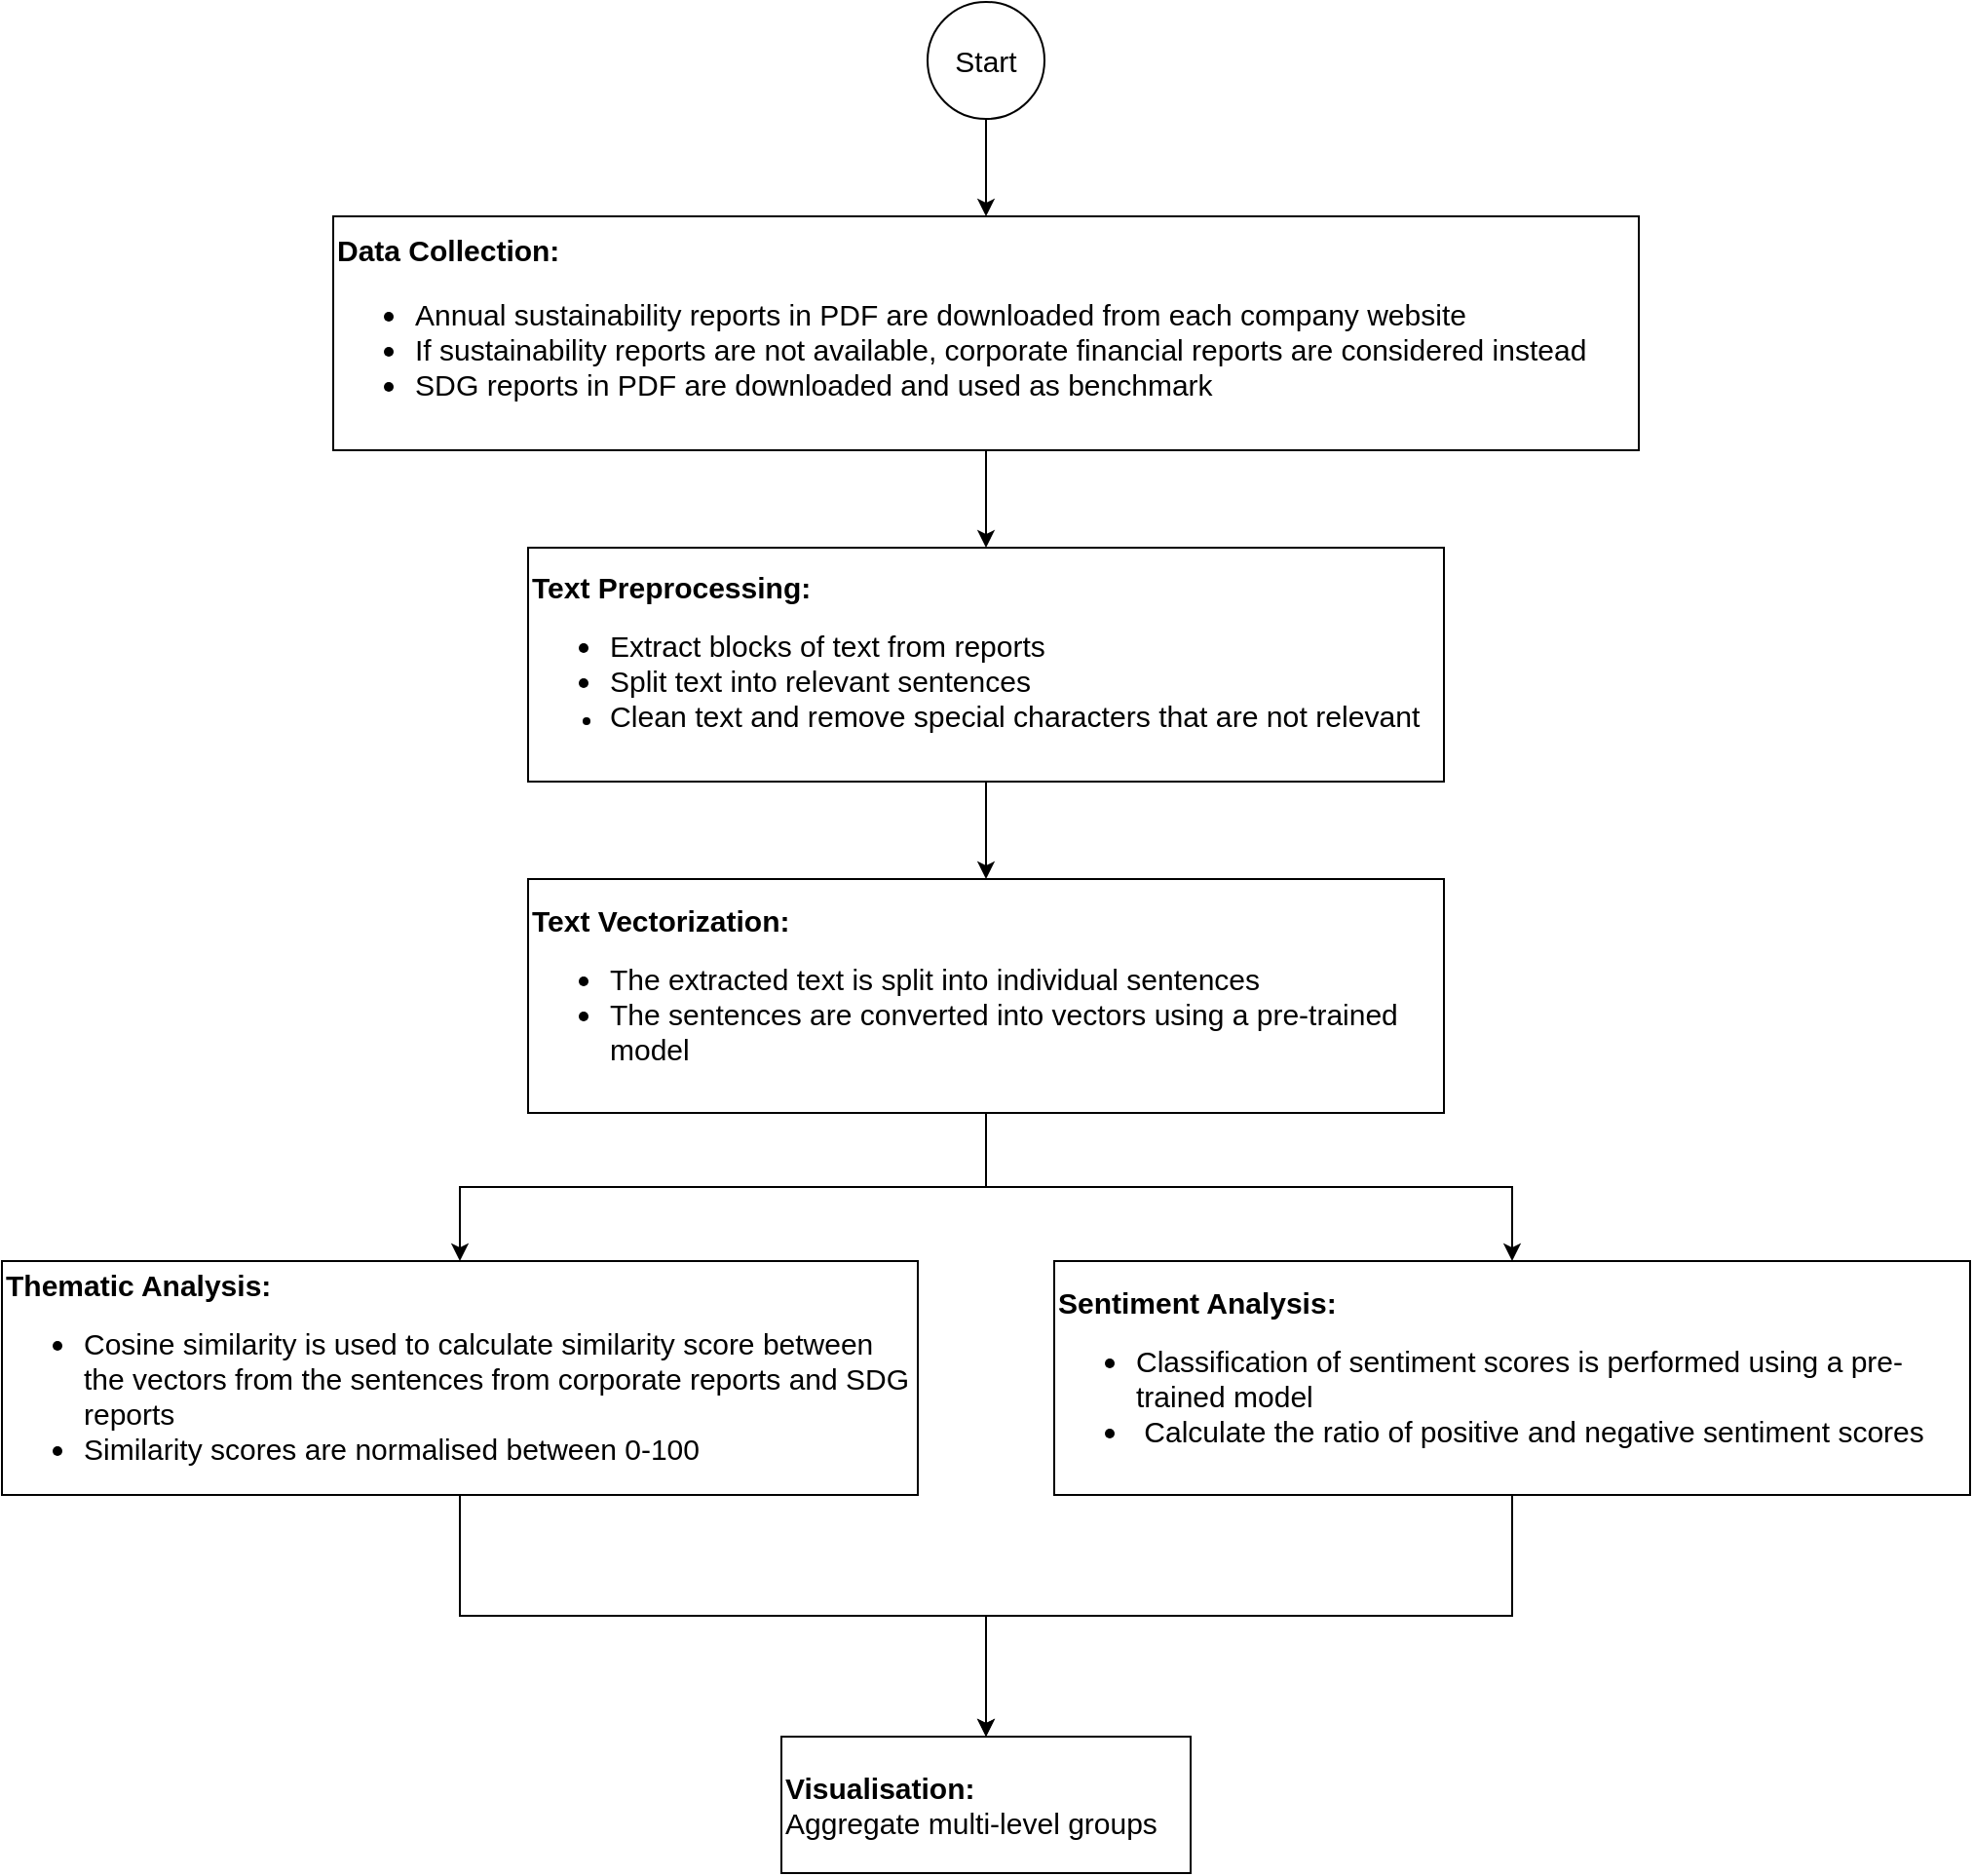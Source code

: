 <mxfile version="24.7.5">
  <diagram name="Page-1" id="VLJDBwGc8tw-kBL-8N2p">
    <mxGraphModel dx="2856" dy="3614" grid="1" gridSize="10" guides="1" tooltips="1" connect="1" arrows="1" fold="1" page="1" pageScale="1" pageWidth="827" pageHeight="1169" math="0" shadow="0">
      <root>
        <mxCell id="0" />
        <mxCell id="1" parent="0" />
        <mxCell id="x328PwAZrwwHZPL1ipOy-71" value="&lt;font style=&quot;font-size: 15px;&quot;&gt;Start&lt;/font&gt;" style="strokeWidth=1;html=1;shape=mxgraph.flowchart.start_2;whiteSpace=wrap;fontSize=15;" parent="1" vertex="1">
          <mxGeometry x="-25" y="-2260" width="60" height="60" as="geometry" />
        </mxCell>
        <mxCell id="Cy4L_7yIVipCF6p3bhCm-7" style="edgeStyle=orthogonalEdgeStyle;rounded=0;orthogonalLoop=1;jettySize=auto;html=1;entryX=0.5;entryY=0;entryDx=0;entryDy=0;" edge="1" parent="1" source="Cy4L_7yIVipCF6p3bhCm-1" target="Cy4L_7yIVipCF6p3bhCm-6">
          <mxGeometry relative="1" as="geometry" />
        </mxCell>
        <mxCell id="Cy4L_7yIVipCF6p3bhCm-1" value="&lt;font style=&quot;font-size: 15px;&quot;&gt;&lt;b&gt;Data Collection:&lt;/b&gt;&lt;/font&gt;&lt;div style=&quot;font-size: 15px;&quot;&gt;&lt;ul&gt;&lt;li&gt;Annual sustainability reports in PDF are downloaded from each company website&lt;/li&gt;&lt;li&gt;If sustainability reports are not available, corporate financial reports are considered instead&lt;/li&gt;&lt;li&gt;&lt;span style=&quot;font-family: sans-serif; font-size: 15.091px; white-space: pre;&quot;&gt;SDG reports in PDF &lt;/span&gt;are downloaded and used as benchmark&lt;/li&gt;&lt;/ul&gt;&lt;/div&gt;" style="rounded=0;whiteSpace=wrap;html=1;align=left;" vertex="1" parent="1">
          <mxGeometry x="-330" y="-2150" width="670" height="120" as="geometry" />
        </mxCell>
        <mxCell id="Cy4L_7yIVipCF6p3bhCm-9" style="edgeStyle=orthogonalEdgeStyle;rounded=0;orthogonalLoop=1;jettySize=auto;html=1;" edge="1" parent="1" source="Cy4L_7yIVipCF6p3bhCm-6" target="Cy4L_7yIVipCF6p3bhCm-8">
          <mxGeometry relative="1" as="geometry" />
        </mxCell>
        <mxCell id="Cy4L_7yIVipCF6p3bhCm-6" value="&lt;font style=&quot;font-size: 15px;&quot;&gt;&lt;b&gt;Text Preprocessing:&lt;/b&gt;&lt;/font&gt;&lt;div style=&quot;&quot;&gt;&lt;ul style=&quot;&quot;&gt;&lt;li style=&quot;font-size: 15px;&quot;&gt;Extract blocks of text from reports&lt;/li&gt;&lt;li style=&quot;font-size: 15px;&quot;&gt;Split text into relevant sentences&lt;/li&gt;&lt;li style=&quot;&quot;&gt;&lt;font face=&quot;sans-serif&quot;&gt;&lt;span style=&quot;font-size: 15.091px; white-space: pre;&quot;&gt;Clean text and remove special characters that are not relevant &lt;/span&gt;&lt;/font&gt;&lt;/li&gt;&lt;/ul&gt;&lt;/div&gt;" style="rounded=0;whiteSpace=wrap;html=1;align=left;" vertex="1" parent="1">
          <mxGeometry x="-230" y="-1980" width="470" height="120" as="geometry" />
        </mxCell>
        <mxCell id="Cy4L_7yIVipCF6p3bhCm-13" style="edgeStyle=orthogonalEdgeStyle;rounded=0;orthogonalLoop=1;jettySize=auto;html=1;entryX=0.5;entryY=0;entryDx=0;entryDy=0;" edge="1" parent="1" source="Cy4L_7yIVipCF6p3bhCm-8" target="Cy4L_7yIVipCF6p3bhCm-10">
          <mxGeometry relative="1" as="geometry" />
        </mxCell>
        <mxCell id="Cy4L_7yIVipCF6p3bhCm-14" style="edgeStyle=orthogonalEdgeStyle;rounded=0;orthogonalLoop=1;jettySize=auto;html=1;exitX=0.75;exitY=1;exitDx=0;exitDy=0;entryX=0.5;entryY=0;entryDx=0;entryDy=0;" edge="1" parent="1" source="Cy4L_7yIVipCF6p3bhCm-8" target="Cy4L_7yIVipCF6p3bhCm-11">
          <mxGeometry relative="1" as="geometry">
            <Array as="points">
              <mxPoint x="5" y="-1690" />
              <mxPoint x="5" y="-1652" />
              <mxPoint x="275" y="-1652" />
            </Array>
          </mxGeometry>
        </mxCell>
        <mxCell id="Cy4L_7yIVipCF6p3bhCm-8" value="&lt;font style=&quot;font-size: 15px;&quot;&gt;&lt;b&gt;Text Vectorization:&lt;/b&gt;&lt;/font&gt;&lt;div style=&quot;&quot;&gt;&lt;ul style=&quot;&quot;&gt;&lt;li style=&quot;font-size: 15px;&quot;&gt;The extracted text is split into individual sentences&lt;br&gt;&lt;/li&gt;&lt;li style=&quot;font-size: 15px;&quot;&gt;The sentences are converted into vectors using a pre-trained model&lt;/li&gt;&lt;/ul&gt;&lt;/div&gt;" style="rounded=0;whiteSpace=wrap;html=1;align=left;" vertex="1" parent="1">
          <mxGeometry x="-230" y="-1810" width="470" height="120" as="geometry" />
        </mxCell>
        <mxCell id="Cy4L_7yIVipCF6p3bhCm-15" style="edgeStyle=orthogonalEdgeStyle;rounded=0;orthogonalLoop=1;jettySize=auto;html=1;entryX=0.5;entryY=0;entryDx=0;entryDy=0;" edge="1" parent="1" source="Cy4L_7yIVipCF6p3bhCm-10" target="Cy4L_7yIVipCF6p3bhCm-12">
          <mxGeometry relative="1" as="geometry" />
        </mxCell>
        <mxCell id="Cy4L_7yIVipCF6p3bhCm-10" value="&lt;font style=&quot;font-size: 15px;&quot;&gt;&lt;b&gt;Thematic Analysis:&lt;/b&gt;&lt;/font&gt;&lt;div style=&quot;&quot;&gt;&lt;ul style=&quot;&quot;&gt;&lt;li style=&quot;font-size: 15px;&quot;&gt;Cosine similarity is used to calculate similarity score between the vectors from the sentences from corporate reports and SDG reports&amp;nbsp;&lt;br&gt;&lt;/li&gt;&lt;li style=&quot;font-size: 15px;&quot;&gt;Similarity scores are normalised between 0-100&lt;/li&gt;&lt;/ul&gt;&lt;/div&gt;" style="rounded=0;whiteSpace=wrap;html=1;align=left;" vertex="1" parent="1">
          <mxGeometry x="-500" y="-1614" width="470" height="120" as="geometry" />
        </mxCell>
        <mxCell id="Cy4L_7yIVipCF6p3bhCm-16" style="edgeStyle=orthogonalEdgeStyle;rounded=0;orthogonalLoop=1;jettySize=auto;html=1;entryX=0.5;entryY=0;entryDx=0;entryDy=0;" edge="1" parent="1" source="Cy4L_7yIVipCF6p3bhCm-11" target="Cy4L_7yIVipCF6p3bhCm-12">
          <mxGeometry relative="1" as="geometry" />
        </mxCell>
        <mxCell id="Cy4L_7yIVipCF6p3bhCm-11" value="&lt;font style=&quot;font-size: 15px;&quot;&gt;&lt;b&gt;Sentiment Analysis:&lt;/b&gt;&lt;/font&gt;&lt;div style=&quot;&quot;&gt;&lt;ul style=&quot;&quot;&gt;&lt;li style=&quot;font-size: 15px;&quot;&gt;Classification of sentiment scores is performed using a pre-trained model&lt;/li&gt;&lt;li style=&quot;font-size: 15px;&quot;&gt;&amp;nbsp;Calculate the ratio of positive and negative sentiment scores&lt;/li&gt;&lt;/ul&gt;&lt;/div&gt;" style="rounded=0;whiteSpace=wrap;html=1;align=left;" vertex="1" parent="1">
          <mxGeometry x="40" y="-1614" width="470" height="120" as="geometry" />
        </mxCell>
        <mxCell id="Cy4L_7yIVipCF6p3bhCm-12" value="&lt;font style=&quot;font-size: 15px;&quot;&gt;&lt;b&gt;Visualisation:&lt;/b&gt;&lt;/font&gt;&lt;div&gt;&lt;span style=&quot;font-size: 15px; background-color: initial;&quot;&gt;Aggregate multi-level groups&lt;/span&gt;&lt;/div&gt;" style="rounded=0;whiteSpace=wrap;html=1;align=left;" vertex="1" parent="1">
          <mxGeometry x="-100" y="-1370" width="210" height="70" as="geometry" />
        </mxCell>
        <mxCell id="x328PwAZrwwHZPL1ipOy-94" value="Pointers" parent="0" />
        <mxCell id="x328PwAZrwwHZPL1ipOy-77" style="edgeStyle=orthogonalEdgeStyle;orthogonalLoop=1;jettySize=auto;html=1;entryX=0.5;entryY=0;entryDx=0;entryDy=0;rounded=0;curved=0;jumpStyle=arc;jumpSize=15;fontSize=15;exitX=0.5;exitY=1;exitDx=0;exitDy=0;exitPerimeter=0;" parent="x328PwAZrwwHZPL1ipOy-94" source="x328PwAZrwwHZPL1ipOy-71" target="Cy4L_7yIVipCF6p3bhCm-1" edge="1">
          <mxGeometry relative="1" as="geometry">
            <mxPoint x="-35" y="-1945" as="sourcePoint" />
            <mxPoint y="-2150" as="targetPoint" />
          </mxGeometry>
        </mxCell>
        <mxCell id="x328PwAZrwwHZPL1ipOy-95" value="Shapes" style="" parent="0" />
      </root>
    </mxGraphModel>
  </diagram>
</mxfile>
